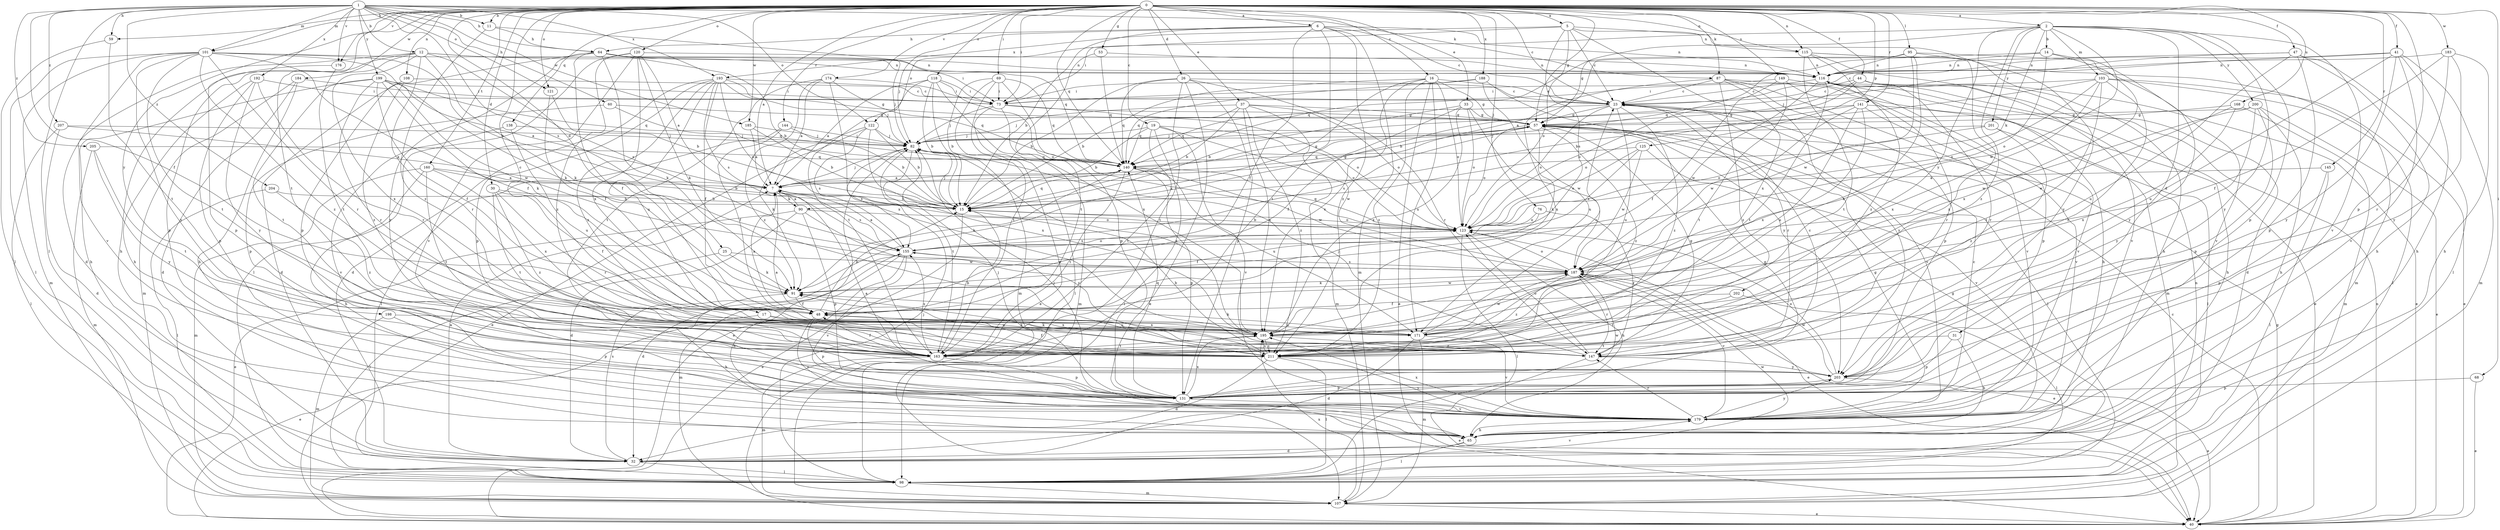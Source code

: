 strict digraph  {
0;
1;
2;
5;
6;
7;
11;
12;
14;
15;
16;
17;
19;
23;
25;
26;
30;
31;
32;
33;
37;
40;
41;
44;
47;
48;
53;
57;
59;
60;
64;
65;
68;
69;
73;
76;
82;
87;
90;
91;
95;
98;
101;
103;
107;
108;
115;
116;
118;
120;
121;
122;
123;
125;
131;
138;
140;
141;
144;
145;
147;
149;
155;
160;
163;
168;
171;
174;
176;
179;
183;
184;
185;
187;
188;
192;
193;
195;
198;
199;
200;
201;
202;
203;
204;
205;
207;
211;
0 -> 2  [label=a];
0 -> 5  [label=a];
0 -> 6  [label=a];
0 -> 7  [label=a];
0 -> 11  [label=b];
0 -> 16  [label=c];
0 -> 17  [label=c];
0 -> 19  [label=c];
0 -> 23  [label=c];
0 -> 25  [label=d];
0 -> 26  [label=d];
0 -> 30  [label=d];
0 -> 33  [label=e];
0 -> 37  [label=e];
0 -> 41  [label=f];
0 -> 44  [label=f];
0 -> 47  [label=f];
0 -> 53  [label=g];
0 -> 57  [label=g];
0 -> 59  [label=h];
0 -> 68  [label=i];
0 -> 69  [label=i];
0 -> 73  [label=i];
0 -> 76  [label=j];
0 -> 87  [label=k];
0 -> 95  [label=l];
0 -> 101  [label=m];
0 -> 108  [label=n];
0 -> 115  [label=n];
0 -> 118  [label=o];
0 -> 120  [label=o];
0 -> 121  [label=o];
0 -> 125  [label=p];
0 -> 131  [label=p];
0 -> 138  [label=q];
0 -> 140  [label=q];
0 -> 141  [label=r];
0 -> 144  [label=r];
0 -> 145  [label=r];
0 -> 149  [label=s];
0 -> 160  [label=t];
0 -> 163  [label=t];
0 -> 168  [label=u];
0 -> 174  [label=v];
0 -> 176  [label=v];
0 -> 183  [label=w];
0 -> 184  [label=w];
0 -> 185  [label=w];
0 -> 188  [label=x];
0 -> 198  [label=y];
1 -> 11  [label=b];
1 -> 12  [label=b];
1 -> 48  [label=f];
1 -> 59  [label=h];
1 -> 60  [label=h];
1 -> 64  [label=h];
1 -> 87  [label=k];
1 -> 98  [label=l];
1 -> 101  [label=m];
1 -> 115  [label=n];
1 -> 121  [label=o];
1 -> 122  [label=o];
1 -> 155  [label=s];
1 -> 176  [label=v];
1 -> 185  [label=w];
1 -> 192  [label=x];
1 -> 193  [label=x];
1 -> 199  [label=y];
1 -> 204  [label=z];
1 -> 205  [label=z];
1 -> 207  [label=z];
2 -> 14  [label=b];
2 -> 31  [label=d];
2 -> 57  [label=g];
2 -> 73  [label=i];
2 -> 90  [label=k];
2 -> 103  [label=m];
2 -> 131  [label=p];
2 -> 179  [label=v];
2 -> 187  [label=w];
2 -> 200  [label=y];
2 -> 201  [label=y];
2 -> 202  [label=y];
2 -> 203  [label=y];
2 -> 211  [label=z];
5 -> 23  [label=c];
5 -> 115  [label=n];
5 -> 122  [label=o];
5 -> 123  [label=o];
5 -> 155  [label=s];
5 -> 193  [label=x];
5 -> 195  [label=x];
5 -> 203  [label=y];
6 -> 15  [label=b];
6 -> 23  [label=c];
6 -> 48  [label=f];
6 -> 64  [label=h];
6 -> 82  [label=j];
6 -> 107  [label=m];
6 -> 116  [label=n];
6 -> 163  [label=t];
6 -> 211  [label=z];
7 -> 15  [label=b];
7 -> 57  [label=g];
7 -> 82  [label=j];
7 -> 90  [label=k];
7 -> 155  [label=s];
11 -> 64  [label=h];
11 -> 140  [label=q];
11 -> 211  [label=z];
12 -> 32  [label=d];
12 -> 65  [label=h];
12 -> 73  [label=i];
12 -> 91  [label=k];
12 -> 116  [label=n];
12 -> 131  [label=p];
12 -> 147  [label=r];
12 -> 155  [label=s];
12 -> 195  [label=x];
14 -> 116  [label=n];
14 -> 123  [label=o];
14 -> 140  [label=q];
14 -> 195  [label=x];
14 -> 203  [label=y];
15 -> 40  [label=e];
15 -> 82  [label=j];
15 -> 123  [label=o];
15 -> 140  [label=q];
16 -> 15  [label=b];
16 -> 23  [label=c];
16 -> 40  [label=e];
16 -> 57  [label=g];
16 -> 91  [label=k];
16 -> 123  [label=o];
16 -> 171  [label=u];
16 -> 195  [label=x];
16 -> 211  [label=z];
17 -> 40  [label=e];
17 -> 171  [label=u];
17 -> 195  [label=x];
19 -> 15  [label=b];
19 -> 82  [label=j];
19 -> 98  [label=l];
19 -> 123  [label=o];
19 -> 163  [label=t];
19 -> 179  [label=v];
19 -> 187  [label=w];
23 -> 57  [label=g];
23 -> 123  [label=o];
23 -> 140  [label=q];
23 -> 147  [label=r];
23 -> 171  [label=u];
23 -> 179  [label=v];
23 -> 211  [label=z];
25 -> 91  [label=k];
25 -> 98  [label=l];
25 -> 187  [label=w];
26 -> 15  [label=b];
26 -> 23  [label=c];
26 -> 40  [label=e];
26 -> 131  [label=p];
26 -> 140  [label=q];
26 -> 147  [label=r];
26 -> 163  [label=t];
30 -> 15  [label=b];
30 -> 48  [label=f];
30 -> 147  [label=r];
30 -> 163  [label=t];
30 -> 211  [label=z];
31 -> 65  [label=h];
31 -> 131  [label=p];
31 -> 163  [label=t];
32 -> 7  [label=a];
32 -> 57  [label=g];
32 -> 98  [label=l];
32 -> 155  [label=s];
32 -> 179  [label=v];
32 -> 187  [label=w];
33 -> 15  [label=b];
33 -> 48  [label=f];
33 -> 57  [label=g];
33 -> 123  [label=o];
33 -> 187  [label=w];
33 -> 195  [label=x];
37 -> 15  [label=b];
37 -> 57  [label=g];
37 -> 82  [label=j];
37 -> 107  [label=m];
37 -> 123  [label=o];
37 -> 140  [label=q];
37 -> 195  [label=x];
37 -> 211  [label=z];
40 -> 23  [label=c];
40 -> 57  [label=g];
40 -> 116  [label=n];
41 -> 65  [label=h];
41 -> 82  [label=j];
41 -> 107  [label=m];
41 -> 116  [label=n];
41 -> 171  [label=u];
41 -> 179  [label=v];
41 -> 203  [label=y];
44 -> 15  [label=b];
44 -> 23  [label=c];
44 -> 32  [label=d];
44 -> 40  [label=e];
44 -> 123  [label=o];
44 -> 147  [label=r];
47 -> 23  [label=c];
47 -> 65  [label=h];
47 -> 98  [label=l];
47 -> 116  [label=n];
47 -> 131  [label=p];
47 -> 171  [label=u];
48 -> 7  [label=a];
48 -> 15  [label=b];
48 -> 131  [label=p];
48 -> 171  [label=u];
48 -> 179  [label=v];
48 -> 195  [label=x];
53 -> 116  [label=n];
53 -> 140  [label=q];
53 -> 163  [label=t];
57 -> 82  [label=j];
57 -> 91  [label=k];
57 -> 98  [label=l];
57 -> 123  [label=o];
57 -> 155  [label=s];
57 -> 211  [label=z];
59 -> 98  [label=l];
59 -> 163  [label=t];
60 -> 57  [label=g];
60 -> 131  [label=p];
60 -> 140  [label=q];
64 -> 15  [label=b];
64 -> 48  [label=f];
64 -> 82  [label=j];
64 -> 91  [label=k];
64 -> 116  [label=n];
64 -> 131  [label=p];
64 -> 203  [label=y];
65 -> 32  [label=d];
65 -> 98  [label=l];
68 -> 40  [label=e];
68 -> 131  [label=p];
69 -> 15  [label=b];
69 -> 40  [label=e];
69 -> 73  [label=i];
69 -> 131  [label=p];
69 -> 140  [label=q];
69 -> 163  [label=t];
73 -> 57  [label=g];
73 -> 82  [label=j];
73 -> 98  [label=l];
73 -> 107  [label=m];
73 -> 123  [label=o];
76 -> 48  [label=f];
76 -> 123  [label=o];
76 -> 147  [label=r];
82 -> 40  [label=e];
82 -> 140  [label=q];
82 -> 155  [label=s];
82 -> 163  [label=t];
82 -> 195  [label=x];
87 -> 23  [label=c];
87 -> 107  [label=m];
87 -> 131  [label=p];
87 -> 179  [label=v];
87 -> 195  [label=x];
87 -> 203  [label=y];
87 -> 211  [label=z];
90 -> 7  [label=a];
90 -> 32  [label=d];
90 -> 40  [label=e];
90 -> 123  [label=o];
90 -> 131  [label=p];
90 -> 211  [label=z];
91 -> 48  [label=f];
91 -> 65  [label=h];
91 -> 187  [label=w];
95 -> 7  [label=a];
95 -> 116  [label=n];
95 -> 140  [label=q];
95 -> 179  [label=v];
95 -> 187  [label=w];
95 -> 195  [label=x];
95 -> 211  [label=z];
98 -> 82  [label=j];
98 -> 107  [label=m];
98 -> 116  [label=n];
101 -> 15  [label=b];
101 -> 48  [label=f];
101 -> 91  [label=k];
101 -> 98  [label=l];
101 -> 107  [label=m];
101 -> 116  [label=n];
101 -> 147  [label=r];
101 -> 163  [label=t];
101 -> 179  [label=v];
101 -> 203  [label=y];
101 -> 211  [label=z];
103 -> 15  [label=b];
103 -> 40  [label=e];
103 -> 73  [label=i];
103 -> 98  [label=l];
103 -> 123  [label=o];
103 -> 163  [label=t];
103 -> 195  [label=x];
103 -> 211  [label=z];
107 -> 40  [label=e];
107 -> 195  [label=x];
108 -> 23  [label=c];
108 -> 32  [label=d];
108 -> 211  [label=z];
115 -> 65  [label=h];
115 -> 107  [label=m];
115 -> 116  [label=n];
115 -> 163  [label=t];
115 -> 179  [label=v];
115 -> 211  [label=z];
116 -> 23  [label=c];
116 -> 40  [label=e];
116 -> 65  [label=h];
116 -> 147  [label=r];
116 -> 163  [label=t];
116 -> 187  [label=w];
118 -> 7  [label=a];
118 -> 15  [label=b];
118 -> 73  [label=i];
118 -> 107  [label=m];
118 -> 123  [label=o];
118 -> 163  [label=t];
118 -> 195  [label=x];
120 -> 7  [label=a];
120 -> 91  [label=k];
120 -> 98  [label=l];
120 -> 116  [label=n];
120 -> 179  [label=v];
120 -> 195  [label=x];
120 -> 211  [label=z];
121 -> 15  [label=b];
121 -> 48  [label=f];
122 -> 15  [label=b];
122 -> 40  [label=e];
122 -> 82  [label=j];
122 -> 91  [label=k];
122 -> 155  [label=s];
122 -> 195  [label=x];
123 -> 15  [label=b];
123 -> 40  [label=e];
123 -> 65  [label=h];
123 -> 98  [label=l];
123 -> 140  [label=q];
123 -> 155  [label=s];
125 -> 123  [label=o];
125 -> 140  [label=q];
125 -> 155  [label=s];
125 -> 179  [label=v];
125 -> 187  [label=w];
131 -> 7  [label=a];
131 -> 57  [label=g];
131 -> 82  [label=j];
131 -> 140  [label=q];
131 -> 179  [label=v];
131 -> 187  [label=w];
131 -> 195  [label=x];
138 -> 82  [label=j];
138 -> 171  [label=u];
138 -> 179  [label=v];
140 -> 7  [label=a];
140 -> 57  [label=g];
140 -> 91  [label=k];
140 -> 131  [label=p];
140 -> 163  [label=t];
140 -> 171  [label=u];
140 -> 187  [label=w];
141 -> 57  [label=g];
141 -> 65  [label=h];
141 -> 123  [label=o];
141 -> 171  [label=u];
141 -> 179  [label=v];
141 -> 187  [label=w];
141 -> 195  [label=x];
144 -> 15  [label=b];
144 -> 48  [label=f];
144 -> 82  [label=j];
144 -> 98  [label=l];
145 -> 7  [label=a];
145 -> 98  [label=l];
145 -> 131  [label=p];
147 -> 23  [label=c];
147 -> 40  [label=e];
147 -> 57  [label=g];
147 -> 82  [label=j];
147 -> 91  [label=k];
147 -> 123  [label=o];
147 -> 203  [label=y];
149 -> 48  [label=f];
149 -> 73  [label=i];
149 -> 131  [label=p];
149 -> 163  [label=t];
149 -> 179  [label=v];
155 -> 7  [label=a];
155 -> 32  [label=d];
155 -> 65  [label=h];
155 -> 107  [label=m];
155 -> 123  [label=o];
155 -> 179  [label=v];
155 -> 187  [label=w];
160 -> 7  [label=a];
160 -> 15  [label=b];
160 -> 65  [label=h];
160 -> 107  [label=m];
160 -> 163  [label=t];
160 -> 195  [label=x];
163 -> 7  [label=a];
163 -> 15  [label=b];
163 -> 48  [label=f];
163 -> 107  [label=m];
163 -> 131  [label=p];
163 -> 155  [label=s];
168 -> 57  [label=g];
168 -> 107  [label=m];
168 -> 187  [label=w];
168 -> 195  [label=x];
171 -> 23  [label=c];
171 -> 32  [label=d];
171 -> 91  [label=k];
171 -> 107  [label=m];
171 -> 179  [label=v];
171 -> 187  [label=w];
174 -> 7  [label=a];
174 -> 73  [label=i];
174 -> 140  [label=q];
174 -> 163  [label=t];
174 -> 195  [label=x];
174 -> 211  [label=z];
176 -> 131  [label=p];
176 -> 163  [label=t];
179 -> 23  [label=c];
179 -> 57  [label=g];
179 -> 65  [label=h];
179 -> 82  [label=j];
179 -> 147  [label=r];
179 -> 195  [label=x];
179 -> 203  [label=y];
183 -> 48  [label=f];
183 -> 65  [label=h];
183 -> 116  [label=n];
183 -> 147  [label=r];
183 -> 203  [label=y];
184 -> 32  [label=d];
184 -> 65  [label=h];
184 -> 73  [label=i];
184 -> 107  [label=m];
185 -> 7  [label=a];
185 -> 15  [label=b];
185 -> 82  [label=j];
187 -> 40  [label=e];
187 -> 91  [label=k];
187 -> 123  [label=o];
187 -> 147  [label=r];
187 -> 155  [label=s];
187 -> 179  [label=v];
187 -> 211  [label=z];
188 -> 73  [label=i];
188 -> 140  [label=q];
188 -> 171  [label=u];
188 -> 203  [label=y];
192 -> 65  [label=h];
192 -> 73  [label=i];
192 -> 131  [label=p];
192 -> 147  [label=r];
192 -> 203  [label=y];
193 -> 23  [label=c];
193 -> 32  [label=d];
193 -> 48  [label=f];
193 -> 57  [label=g];
193 -> 82  [label=j];
193 -> 123  [label=o];
193 -> 131  [label=p];
193 -> 155  [label=s];
193 -> 171  [label=u];
193 -> 211  [label=z];
195 -> 147  [label=r];
195 -> 163  [label=t];
195 -> 211  [label=z];
198 -> 107  [label=m];
198 -> 131  [label=p];
198 -> 171  [label=u];
199 -> 7  [label=a];
199 -> 48  [label=f];
199 -> 65  [label=h];
199 -> 73  [label=i];
199 -> 91  [label=k];
199 -> 140  [label=q];
199 -> 147  [label=r];
199 -> 163  [label=t];
199 -> 187  [label=w];
200 -> 40  [label=e];
200 -> 57  [label=g];
200 -> 65  [label=h];
200 -> 131  [label=p];
200 -> 187  [label=w];
200 -> 203  [label=y];
201 -> 82  [label=j];
201 -> 98  [label=l];
201 -> 123  [label=o];
201 -> 211  [label=z];
202 -> 48  [label=f];
202 -> 98  [label=l];
202 -> 163  [label=t];
203 -> 40  [label=e];
203 -> 123  [label=o];
203 -> 131  [label=p];
203 -> 187  [label=w];
204 -> 15  [label=b];
204 -> 98  [label=l];
204 -> 211  [label=z];
205 -> 107  [label=m];
205 -> 140  [label=q];
205 -> 163  [label=t];
205 -> 203  [label=y];
207 -> 7  [label=a];
207 -> 32  [label=d];
207 -> 82  [label=j];
207 -> 98  [label=l];
211 -> 15  [label=b];
211 -> 32  [label=d];
211 -> 48  [label=f];
211 -> 91  [label=k];
211 -> 98  [label=l];
211 -> 179  [label=v];
211 -> 195  [label=x];
}
